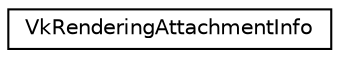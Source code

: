 digraph "Graphical Class Hierarchy"
{
 // LATEX_PDF_SIZE
  edge [fontname="Helvetica",fontsize="10",labelfontname="Helvetica",labelfontsize="10"];
  node [fontname="Helvetica",fontsize="10",shape=record];
  rankdir="LR";
  Node0 [label="VkRenderingAttachmentInfo",height=0.2,width=0.4,color="black", fillcolor="white", style="filled",URL="$structVkRenderingAttachmentInfo.html",tooltip=" "];
}
